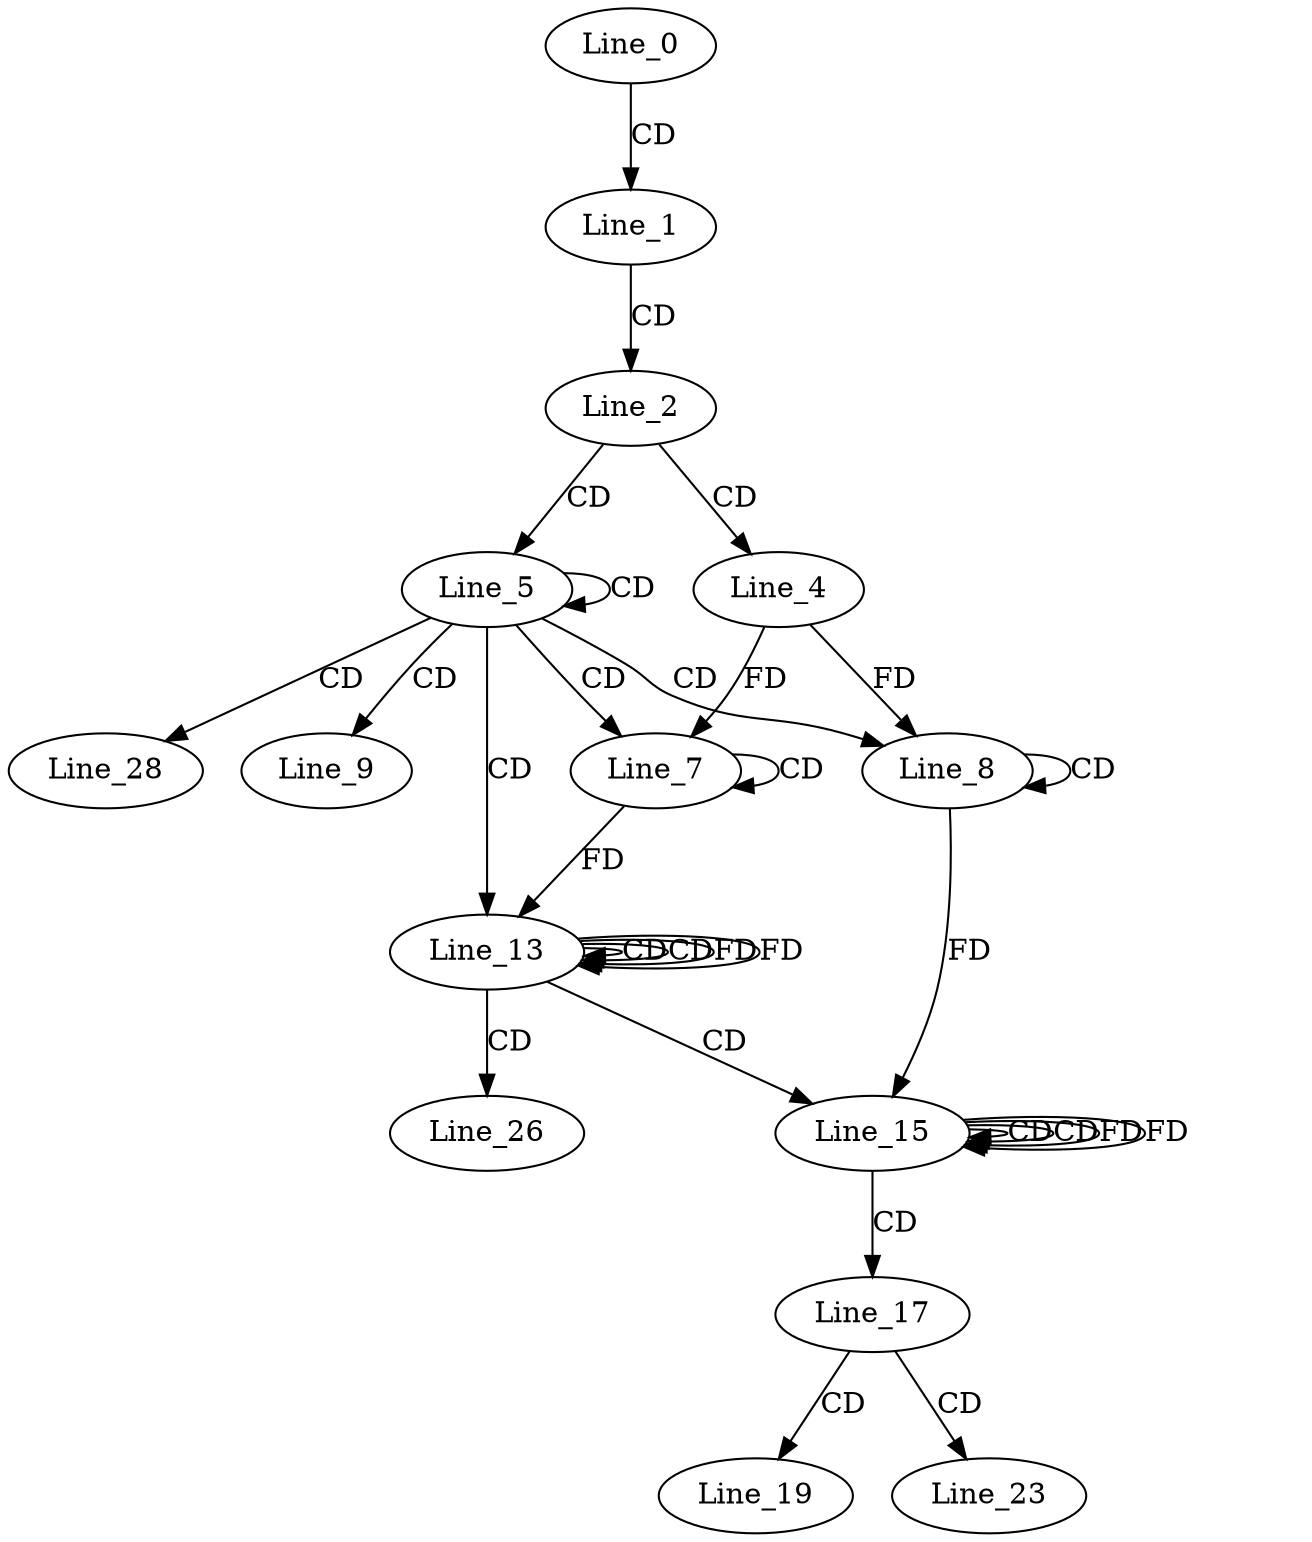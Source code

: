 digraph G {
  Line_0;
  Line_1;
  Line_2;
  Line_4;
  Line_5;
  Line_7;
  Line_7;
  Line_8;
  Line_8;
  Line_9;
  Line_13;
  Line_13;
  Line_13;
  Line_15;
  Line_15;
  Line_15;
  Line_17;
  Line_19;
  Line_23;
  Line_26;
  Line_28;
  Line_0 -> Line_1 [ label="CD" ];
  Line_1 -> Line_2 [ label="CD" ];
  Line_2 -> Line_4 [ label="CD" ];
  Line_2 -> Line_5 [ label="CD" ];
  Line_5 -> Line_5 [ label="CD" ];
  Line_5 -> Line_7 [ label="CD" ];
  Line_7 -> Line_7 [ label="CD" ];
  Line_4 -> Line_7 [ label="FD" ];
  Line_5 -> Line_8 [ label="CD" ];
  Line_8 -> Line_8 [ label="CD" ];
  Line_4 -> Line_8 [ label="FD" ];
  Line_5 -> Line_9 [ label="CD" ];
  Line_5 -> Line_13 [ label="CD" ];
  Line_13 -> Line_13 [ label="CD" ];
  Line_7 -> Line_13 [ label="FD" ];
  Line_13 -> Line_13 [ label="CD" ];
  Line_13 -> Line_13 [ label="FD" ];
  Line_13 -> Line_15 [ label="CD" ];
  Line_15 -> Line_15 [ label="CD" ];
  Line_8 -> Line_15 [ label="FD" ];
  Line_15 -> Line_15 [ label="CD" ];
  Line_15 -> Line_15 [ label="FD" ];
  Line_15 -> Line_17 [ label="CD" ];
  Line_17 -> Line_19 [ label="CD" ];
  Line_17 -> Line_23 [ label="CD" ];
  Line_13 -> Line_26 [ label="CD" ];
  Line_5 -> Line_28 [ label="CD" ];
  Line_13 -> Line_13 [ label="FD" ];
  Line_15 -> Line_15 [ label="FD" ];
}
